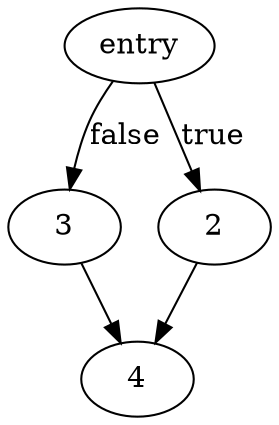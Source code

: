 digraph main {
	0->3[ label=false ];
	0->2[ label=true ];
	2->4;
	3->4;
	0 [ label=entry ];
	2;
	3;
	4;

}
